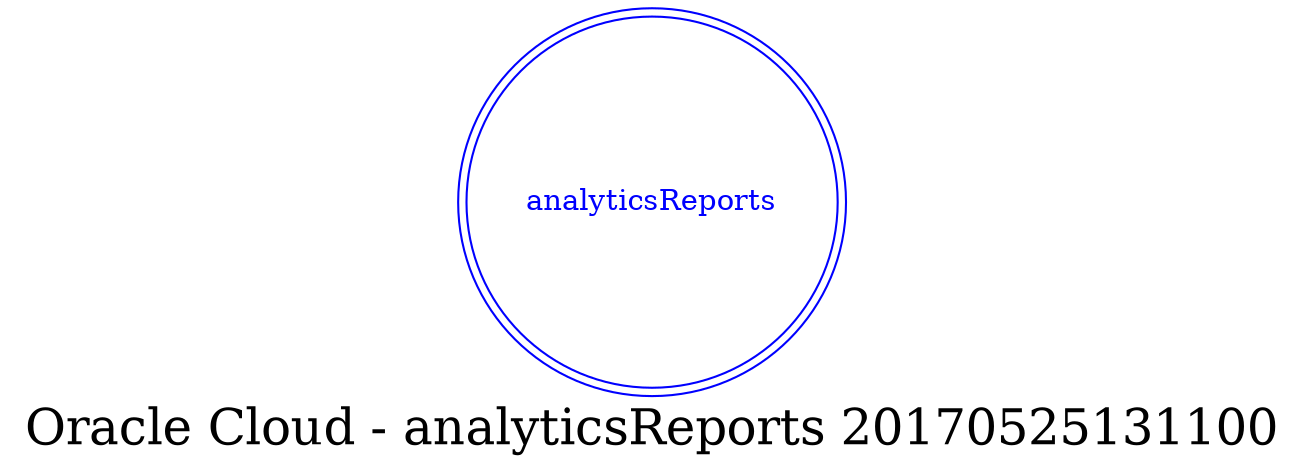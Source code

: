 digraph LexiconGraph {
graph[label="Oracle Cloud - analyticsReports 20170525131100", fontsize=24]
splines=true
"analyticsReports" [color=blue, fontcolor=blue, shape=doublecircle]
}
